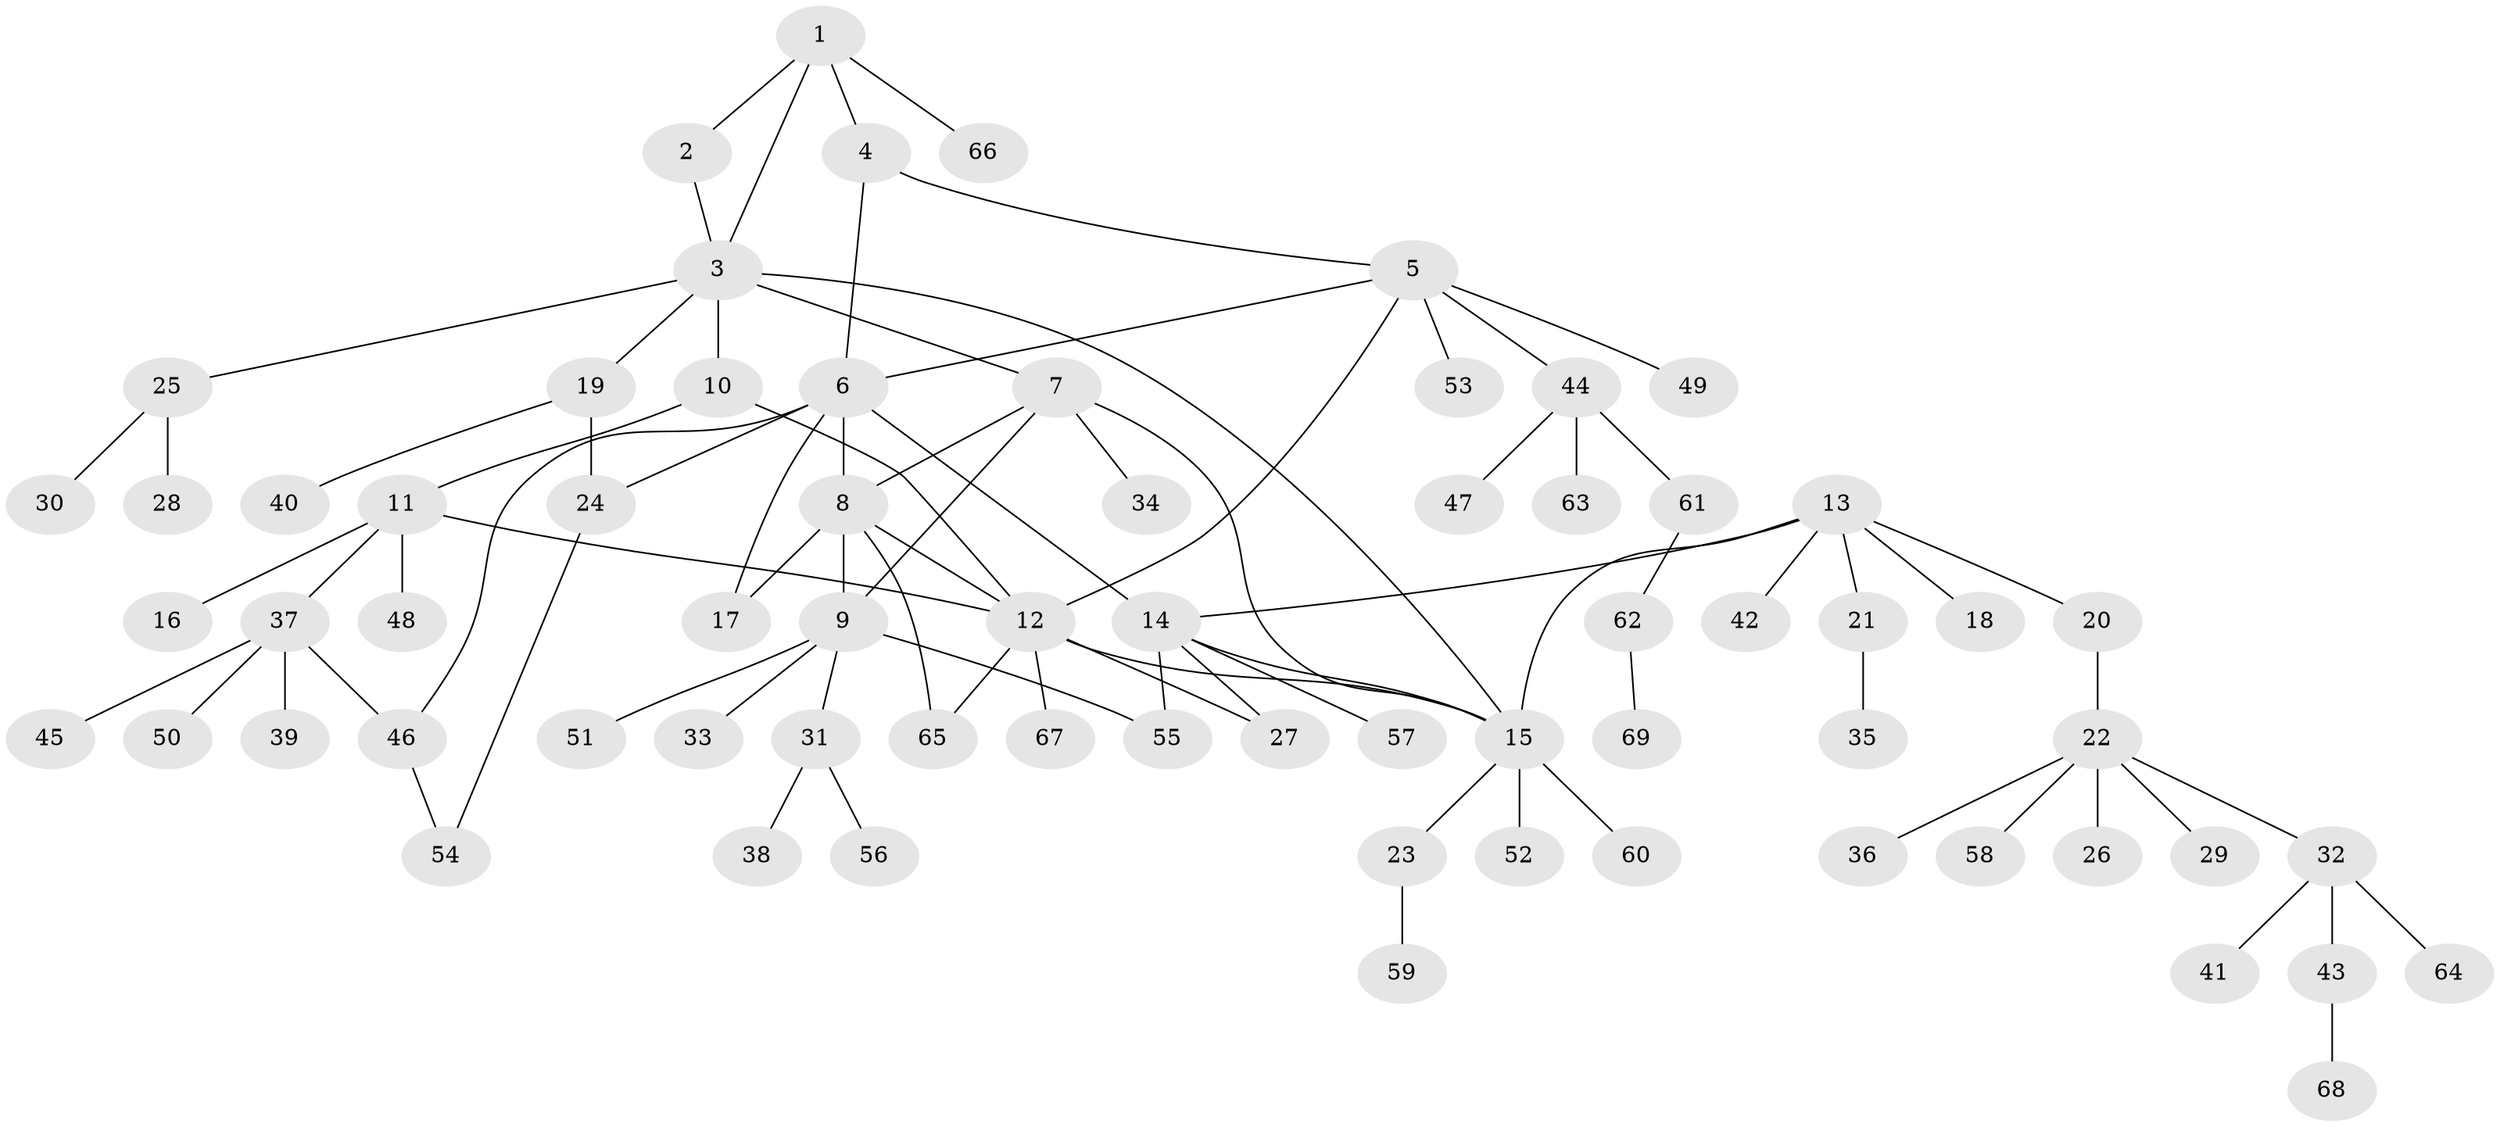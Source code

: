 // coarse degree distribution, {3: 0.10204081632653061, 6: 0.08163265306122448, 7: 0.08163265306122448, 4: 0.04081632653061224, 8: 0.02040816326530612, 1: 0.5714285714285714, 2: 0.08163265306122448, 5: 0.02040816326530612}
// Generated by graph-tools (version 1.1) at 2025/52/02/27/25 19:52:18]
// undirected, 69 vertices, 86 edges
graph export_dot {
graph [start="1"]
  node [color=gray90,style=filled];
  1;
  2;
  3;
  4;
  5;
  6;
  7;
  8;
  9;
  10;
  11;
  12;
  13;
  14;
  15;
  16;
  17;
  18;
  19;
  20;
  21;
  22;
  23;
  24;
  25;
  26;
  27;
  28;
  29;
  30;
  31;
  32;
  33;
  34;
  35;
  36;
  37;
  38;
  39;
  40;
  41;
  42;
  43;
  44;
  45;
  46;
  47;
  48;
  49;
  50;
  51;
  52;
  53;
  54;
  55;
  56;
  57;
  58;
  59;
  60;
  61;
  62;
  63;
  64;
  65;
  66;
  67;
  68;
  69;
  1 -- 2;
  1 -- 3;
  1 -- 4;
  1 -- 66;
  2 -- 3;
  3 -- 7;
  3 -- 10;
  3 -- 15;
  3 -- 19;
  3 -- 25;
  4 -- 5;
  4 -- 6;
  5 -- 6;
  5 -- 12;
  5 -- 44;
  5 -- 49;
  5 -- 53;
  6 -- 8;
  6 -- 14;
  6 -- 17;
  6 -- 24;
  6 -- 46;
  7 -- 8;
  7 -- 9;
  7 -- 15;
  7 -- 34;
  8 -- 9;
  8 -- 12;
  8 -- 17;
  8 -- 65;
  9 -- 31;
  9 -- 33;
  9 -- 51;
  9 -- 55;
  10 -- 11;
  10 -- 12;
  11 -- 12;
  11 -- 16;
  11 -- 37;
  11 -- 48;
  12 -- 15;
  12 -- 27;
  12 -- 65;
  12 -- 67;
  13 -- 14;
  13 -- 15;
  13 -- 18;
  13 -- 20;
  13 -- 21;
  13 -- 42;
  14 -- 15;
  14 -- 27;
  14 -- 55;
  14 -- 57;
  15 -- 23;
  15 -- 52;
  15 -- 60;
  19 -- 24;
  19 -- 40;
  20 -- 22;
  21 -- 35;
  22 -- 26;
  22 -- 29;
  22 -- 32;
  22 -- 36;
  22 -- 58;
  23 -- 59;
  24 -- 54;
  25 -- 28;
  25 -- 30;
  31 -- 38;
  31 -- 56;
  32 -- 41;
  32 -- 43;
  32 -- 64;
  37 -- 39;
  37 -- 45;
  37 -- 46;
  37 -- 50;
  43 -- 68;
  44 -- 47;
  44 -- 61;
  44 -- 63;
  46 -- 54;
  61 -- 62;
  62 -- 69;
}
